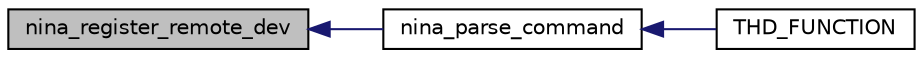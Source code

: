 digraph "nina_register_remote_dev"
{
  edge [fontname="Helvetica",fontsize="10",labelfontname="Helvetica",labelfontsize="10"];
  node [fontname="Helvetica",fontsize="10",shape=record];
  rankdir="LR";
  Node1 [label="nina_register_remote_dev",height=0.2,width=0.4,color="black", fillcolor="grey75", style="filled", fontcolor="black"];
  Node1 -> Node2 [dir="back",color="midnightblue",fontsize="10",style="solid",fontname="Helvetica"];
  Node2 [label="nina_parse_command",height=0.2,width=0.4,color="black", fillcolor="white", style="filled",URL="$group___n_i_n_a-_b3.html#ga0bda1f1b07299b3a12d87329519f3bc2",tooltip="Parsing strings from Nina&#39;s USART iface. "];
  Node2 -> Node3 [dir="back",color="midnightblue",fontsize="10",style="solid",fontname="Helvetica"];
  Node3 [label="THD_FUNCTION",height=0.2,width=0.4,color="black", fillcolor="white", style="filled",URL="$group___n_i_n_a-_b3.html#ga246b089ca80203947cd302bd9b61947f",tooltip="Thread with parsing data from nina and AT commands responses. "];
}
